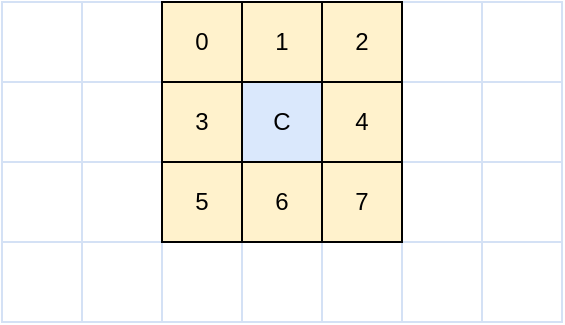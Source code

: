 <mxfile version="22.1.16" type="device">
  <diagram name="Page-1" id="mhcuc_TRiJDTC5OKFYOF">
    <mxGraphModel dx="915" dy="783" grid="1" gridSize="10" guides="1" tooltips="1" connect="1" arrows="1" fold="1" page="1" pageScale="1" pageWidth="800" pageHeight="190" math="0" shadow="0">
      <root>
        <mxCell id="0" />
        <mxCell id="1" parent="0" />
        <mxCell id="X5doryIkPCTgVUkxm4UN-1" value="" style="whiteSpace=wrap;html=1;aspect=fixed;strokeColor=#D4E1F5;" vertex="1" parent="1">
          <mxGeometry x="320" y="10" width="40" height="40" as="geometry" />
        </mxCell>
        <mxCell id="X5doryIkPCTgVUkxm4UN-5" value="" style="whiteSpace=wrap;html=1;aspect=fixed;strokeColor=#D4E1F5;" vertex="1" parent="1">
          <mxGeometry x="480" y="10" width="40" height="40" as="geometry" />
        </mxCell>
        <mxCell id="X5doryIkPCTgVUkxm4UN-7" value="" style="whiteSpace=wrap;html=1;aspect=fixed;strokeColor=#D4E1F5;" vertex="1" parent="1">
          <mxGeometry x="320" y="50" width="40" height="40" as="geometry" />
        </mxCell>
        <mxCell id="X5doryIkPCTgVUkxm4UN-11" value="" style="whiteSpace=wrap;html=1;aspect=fixed;strokeColor=#D4E1F5;" vertex="1" parent="1">
          <mxGeometry x="480" y="50" width="40" height="40" as="geometry" />
        </mxCell>
        <mxCell id="X5doryIkPCTgVUkxm4UN-13" value="" style="whiteSpace=wrap;html=1;aspect=fixed;strokeColor=#D4E1F5;" vertex="1" parent="1">
          <mxGeometry x="320" y="90" width="40" height="40" as="geometry" />
        </mxCell>
        <mxCell id="X5doryIkPCTgVUkxm4UN-17" value="" style="whiteSpace=wrap;html=1;aspect=fixed;strokeColor=#D4E1F5;" vertex="1" parent="1">
          <mxGeometry x="480" y="90" width="40" height="40" as="geometry" />
        </mxCell>
        <mxCell id="X5doryIkPCTgVUkxm4UN-19" value="" style="whiteSpace=wrap;html=1;aspect=fixed;strokeColor=#D4E1F5;" vertex="1" parent="1">
          <mxGeometry x="320" y="130" width="40" height="40" as="geometry" />
        </mxCell>
        <mxCell id="X5doryIkPCTgVUkxm4UN-20" value="" style="whiteSpace=wrap;html=1;aspect=fixed;strokeColor=#D4E1F5;" vertex="1" parent="1">
          <mxGeometry x="360" y="130" width="40" height="40" as="geometry" />
        </mxCell>
        <mxCell id="X5doryIkPCTgVUkxm4UN-21" value="" style="whiteSpace=wrap;html=1;aspect=fixed;strokeColor=#D4E1F5;" vertex="1" parent="1">
          <mxGeometry x="400" y="130" width="40" height="40" as="geometry" />
        </mxCell>
        <mxCell id="X5doryIkPCTgVUkxm4UN-22" value="" style="whiteSpace=wrap;html=1;aspect=fixed;strokeColor=#D4E1F5;" vertex="1" parent="1">
          <mxGeometry x="440" y="130" width="40" height="40" as="geometry" />
        </mxCell>
        <mxCell id="X5doryIkPCTgVUkxm4UN-23" value="" style="whiteSpace=wrap;html=1;aspect=fixed;strokeColor=#D4E1F5;" vertex="1" parent="1">
          <mxGeometry x="480" y="130" width="40" height="40" as="geometry" />
        </mxCell>
        <mxCell id="X5doryIkPCTgVUkxm4UN-2" value="0" style="whiteSpace=wrap;html=1;aspect=fixed;fillColor=#fff2cc;strokeColor=default;" vertex="1" parent="1">
          <mxGeometry x="360" y="10" width="40" height="40" as="geometry" />
        </mxCell>
        <mxCell id="X5doryIkPCTgVUkxm4UN-3" value="1" style="whiteSpace=wrap;html=1;aspect=fixed;fillColor=#fff2cc;strokeColor=default;" vertex="1" parent="1">
          <mxGeometry x="400" y="10" width="40" height="40" as="geometry" />
        </mxCell>
        <mxCell id="X5doryIkPCTgVUkxm4UN-4" value="2" style="whiteSpace=wrap;html=1;aspect=fixed;fillColor=#fff2cc;strokeColor=default;" vertex="1" parent="1">
          <mxGeometry x="440" y="10" width="40" height="40" as="geometry" />
        </mxCell>
        <mxCell id="X5doryIkPCTgVUkxm4UN-6" value="" style="whiteSpace=wrap;html=1;aspect=fixed;strokeColor=#D4E1F5;" vertex="1" parent="1">
          <mxGeometry x="520" y="10" width="40" height="40" as="geometry" />
        </mxCell>
        <mxCell id="X5doryIkPCTgVUkxm4UN-8" value="3" style="whiteSpace=wrap;html=1;aspect=fixed;fillColor=#fff2cc;strokeColor=default;" vertex="1" parent="1">
          <mxGeometry x="360" y="50" width="40" height="40" as="geometry" />
        </mxCell>
        <mxCell id="X5doryIkPCTgVUkxm4UN-9" value="C" style="whiteSpace=wrap;html=1;aspect=fixed;fillColor=#dae8fc;strokeColor=default;" vertex="1" parent="1">
          <mxGeometry x="400" y="50" width="40" height="40" as="geometry" />
        </mxCell>
        <mxCell id="X5doryIkPCTgVUkxm4UN-10" value="4" style="whiteSpace=wrap;html=1;aspect=fixed;fillColor=#fff2cc;strokeColor=default;" vertex="1" parent="1">
          <mxGeometry x="440" y="50" width="40" height="40" as="geometry" />
        </mxCell>
        <mxCell id="X5doryIkPCTgVUkxm4UN-12" value="" style="whiteSpace=wrap;html=1;aspect=fixed;strokeColor=#D4E1F5;" vertex="1" parent="1">
          <mxGeometry x="520" y="50" width="40" height="40" as="geometry" />
        </mxCell>
        <mxCell id="X5doryIkPCTgVUkxm4UN-14" value="5" style="whiteSpace=wrap;html=1;aspect=fixed;fillColor=#fff2cc;strokeColor=default;" vertex="1" parent="1">
          <mxGeometry x="360" y="90" width="40" height="40" as="geometry" />
        </mxCell>
        <mxCell id="X5doryIkPCTgVUkxm4UN-15" value="6" style="whiteSpace=wrap;html=1;aspect=fixed;fillColor=#fff2cc;strokeColor=default;" vertex="1" parent="1">
          <mxGeometry x="400" y="90" width="40" height="40" as="geometry" />
        </mxCell>
        <mxCell id="X5doryIkPCTgVUkxm4UN-16" value="7" style="whiteSpace=wrap;html=1;aspect=fixed;fillColor=#fff2cc;strokeColor=default;" vertex="1" parent="1">
          <mxGeometry x="440" y="90" width="40" height="40" as="geometry" />
        </mxCell>
        <mxCell id="X5doryIkPCTgVUkxm4UN-18" value="" style="whiteSpace=wrap;html=1;aspect=fixed;strokeColor=#D4E1F5;" vertex="1" parent="1">
          <mxGeometry x="520" y="90" width="40" height="40" as="geometry" />
        </mxCell>
        <mxCell id="X5doryIkPCTgVUkxm4UN-24" value="" style="whiteSpace=wrap;html=1;aspect=fixed;strokeColor=#D4E1F5;" vertex="1" parent="1">
          <mxGeometry x="520" y="130" width="40" height="40" as="geometry" />
        </mxCell>
        <mxCell id="X5doryIkPCTgVUkxm4UN-25" value="" style="whiteSpace=wrap;html=1;aspect=fixed;strokeColor=#D4E1F5;" vertex="1" parent="1">
          <mxGeometry x="280" y="10" width="40" height="40" as="geometry" />
        </mxCell>
        <mxCell id="X5doryIkPCTgVUkxm4UN-26" value="" style="whiteSpace=wrap;html=1;aspect=fixed;strokeColor=#D4E1F5;" vertex="1" parent="1">
          <mxGeometry x="280" y="50" width="40" height="40" as="geometry" />
        </mxCell>
        <mxCell id="X5doryIkPCTgVUkxm4UN-27" value="" style="whiteSpace=wrap;html=1;aspect=fixed;strokeColor=#D4E1F5;" vertex="1" parent="1">
          <mxGeometry x="280" y="90" width="40" height="40" as="geometry" />
        </mxCell>
        <mxCell id="X5doryIkPCTgVUkxm4UN-28" value="" style="whiteSpace=wrap;html=1;aspect=fixed;strokeColor=#D4E1F5;" vertex="1" parent="1">
          <mxGeometry x="280" y="130" width="40" height="40" as="geometry" />
        </mxCell>
      </root>
    </mxGraphModel>
  </diagram>
</mxfile>
